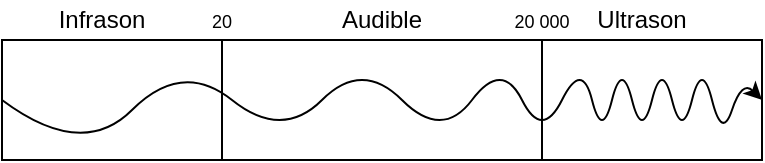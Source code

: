 <mxfile version="14.8.0" type="github">
  <diagram id="lb7uelk7rGOf16NtDy5q" name="Page-1">
    <mxGraphModel dx="868" dy="440" grid="1" gridSize="10" guides="1" tooltips="1" connect="1" arrows="1" fold="1" page="1" pageScale="1" pageWidth="827" pageHeight="1169" math="0" shadow="0">
      <root>
        <mxCell id="0" />
        <mxCell id="1" parent="0" />
        <mxCell id="QEYR6Ies0GpfozYxRe6m-1" value="" style="shape=process;whiteSpace=wrap;html=1;backgroundOutline=1;size=0.289;" vertex="1" parent="1">
          <mxGeometry x="80" y="120" width="380" height="60" as="geometry" />
        </mxCell>
        <mxCell id="QEYR6Ies0GpfozYxRe6m-2" value="Infrason" style="text;html=1;strokeColor=none;fillColor=none;align=center;verticalAlign=middle;whiteSpace=wrap;rounded=0;" vertex="1" parent="1">
          <mxGeometry x="110" y="100" width="40" height="20" as="geometry" />
        </mxCell>
        <mxCell id="QEYR6Ies0GpfozYxRe6m-3" value="Ultrason" style="text;html=1;strokeColor=none;fillColor=none;align=center;verticalAlign=middle;whiteSpace=wrap;rounded=0;" vertex="1" parent="1">
          <mxGeometry x="380" y="100" width="40" height="20" as="geometry" />
        </mxCell>
        <mxCell id="QEYR6Ies0GpfozYxRe6m-4" value="" style="curved=1;endArrow=classic;html=1;" edge="1" parent="1">
          <mxGeometry width="50" height="50" relative="1" as="geometry">
            <mxPoint x="80" y="150" as="sourcePoint" />
            <mxPoint x="460" y="150" as="targetPoint" />
            <Array as="points">
              <mxPoint x="120" y="180" />
              <mxPoint x="170" y="130" />
              <mxPoint x="220" y="170" />
              <mxPoint x="260" y="130" />
              <mxPoint x="300" y="170" />
              <mxPoint x="330" y="130" />
              <mxPoint x="350" y="170" />
              <mxPoint x="370" y="130" />
              <mxPoint x="380" y="170" />
              <mxPoint x="390" y="130" />
              <mxPoint x="400" y="170" />
              <mxPoint x="410" y="130" />
              <mxPoint x="420" y="170" />
              <mxPoint x="430" y="130" />
              <mxPoint x="440" y="170" />
              <mxPoint x="450" y="140" />
            </Array>
          </mxGeometry>
        </mxCell>
        <mxCell id="QEYR6Ies0GpfozYxRe6m-6" value="Audible" style="text;html=1;strokeColor=none;fillColor=none;align=center;verticalAlign=middle;whiteSpace=wrap;rounded=0;" vertex="1" parent="1">
          <mxGeometry x="250" y="100" width="40" height="20" as="geometry" />
        </mxCell>
        <mxCell id="QEYR6Ies0GpfozYxRe6m-7" value="&lt;font style=&quot;font-size: 9px&quot;&gt;20&lt;/font&gt;" style="text;html=1;strokeColor=none;fillColor=none;align=center;verticalAlign=middle;whiteSpace=wrap;rounded=0;" vertex="1" parent="1">
          <mxGeometry x="170" y="100" width="40" height="20" as="geometry" />
        </mxCell>
        <mxCell id="QEYR6Ies0GpfozYxRe6m-8" value="&lt;font style=&quot;font-size: 9px&quot;&gt;20 000&lt;/font&gt;" style="text;html=1;strokeColor=none;fillColor=none;align=center;verticalAlign=middle;whiteSpace=wrap;rounded=0;" vertex="1" parent="1">
          <mxGeometry x="330" y="100" width="40" height="20" as="geometry" />
        </mxCell>
      </root>
    </mxGraphModel>
  </diagram>
</mxfile>
